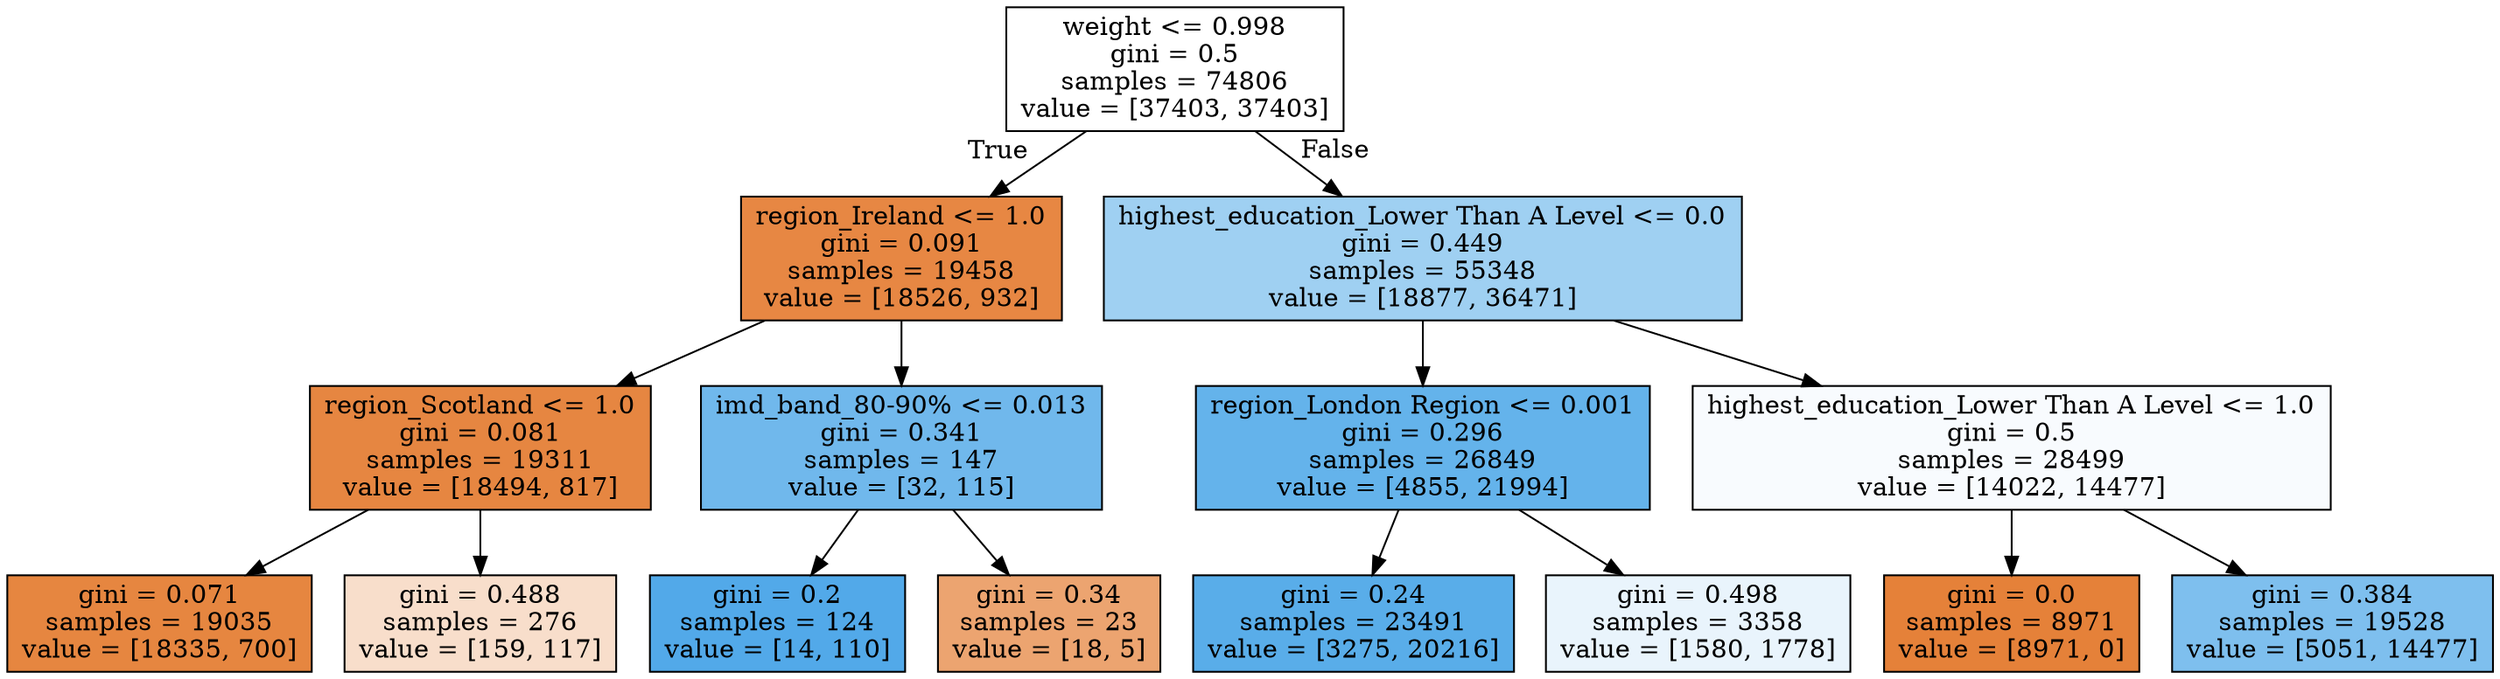 digraph Tree {
node [shape=box, style="filled", color="black"] ;
0 [label="weight <= 0.998\ngini = 0.5\nsamples = 74806\nvalue = [37403, 37403]", fillcolor="#e5813900"] ;
1 [label="region_Ireland <= 1.0\ngini = 0.091\nsamples = 19458\nvalue = [18526, 932]", fillcolor="#e58139f2"] ;
0 -> 1 [labeldistance=2.5, labelangle=45, headlabel="True"] ;
2 [label="region_Scotland <= 1.0\ngini = 0.081\nsamples = 19311\nvalue = [18494, 817]", fillcolor="#e58139f4"] ;
1 -> 2 ;
3 [label="gini = 0.071\nsamples = 19035\nvalue = [18335, 700]", fillcolor="#e58139f5"] ;
2 -> 3 ;
4 [label="gini = 0.488\nsamples = 276\nvalue = [159, 117]", fillcolor="#e5813943"] ;
2 -> 4 ;
5 [label="imd_band_80-90% <= 0.013\ngini = 0.341\nsamples = 147\nvalue = [32, 115]", fillcolor="#399de5b8"] ;
1 -> 5 ;
6 [label="gini = 0.2\nsamples = 124\nvalue = [14, 110]", fillcolor="#399de5df"] ;
5 -> 6 ;
7 [label="gini = 0.34\nsamples = 23\nvalue = [18, 5]", fillcolor="#e58139b8"] ;
5 -> 7 ;
8 [label="highest_education_Lower Than A Level <= 0.0\ngini = 0.449\nsamples = 55348\nvalue = [18877, 36471]", fillcolor="#399de57b"] ;
0 -> 8 [labeldistance=2.5, labelangle=-45, headlabel="False"] ;
9 [label="region_London Region <= 0.001\ngini = 0.296\nsamples = 26849\nvalue = [4855, 21994]", fillcolor="#399de5c7"] ;
8 -> 9 ;
10 [label="gini = 0.24\nsamples = 23491\nvalue = [3275, 20216]", fillcolor="#399de5d6"] ;
9 -> 10 ;
11 [label="gini = 0.498\nsamples = 3358\nvalue = [1580, 1778]", fillcolor="#399de51c"] ;
9 -> 11 ;
12 [label="highest_education_Lower Than A Level <= 1.0\ngini = 0.5\nsamples = 28499\nvalue = [14022, 14477]", fillcolor="#399de508"] ;
8 -> 12 ;
13 [label="gini = 0.0\nsamples = 8971\nvalue = [8971, 0]", fillcolor="#e58139ff"] ;
12 -> 13 ;
14 [label="gini = 0.384\nsamples = 19528\nvalue = [5051, 14477]", fillcolor="#399de5a6"] ;
12 -> 14 ;
}